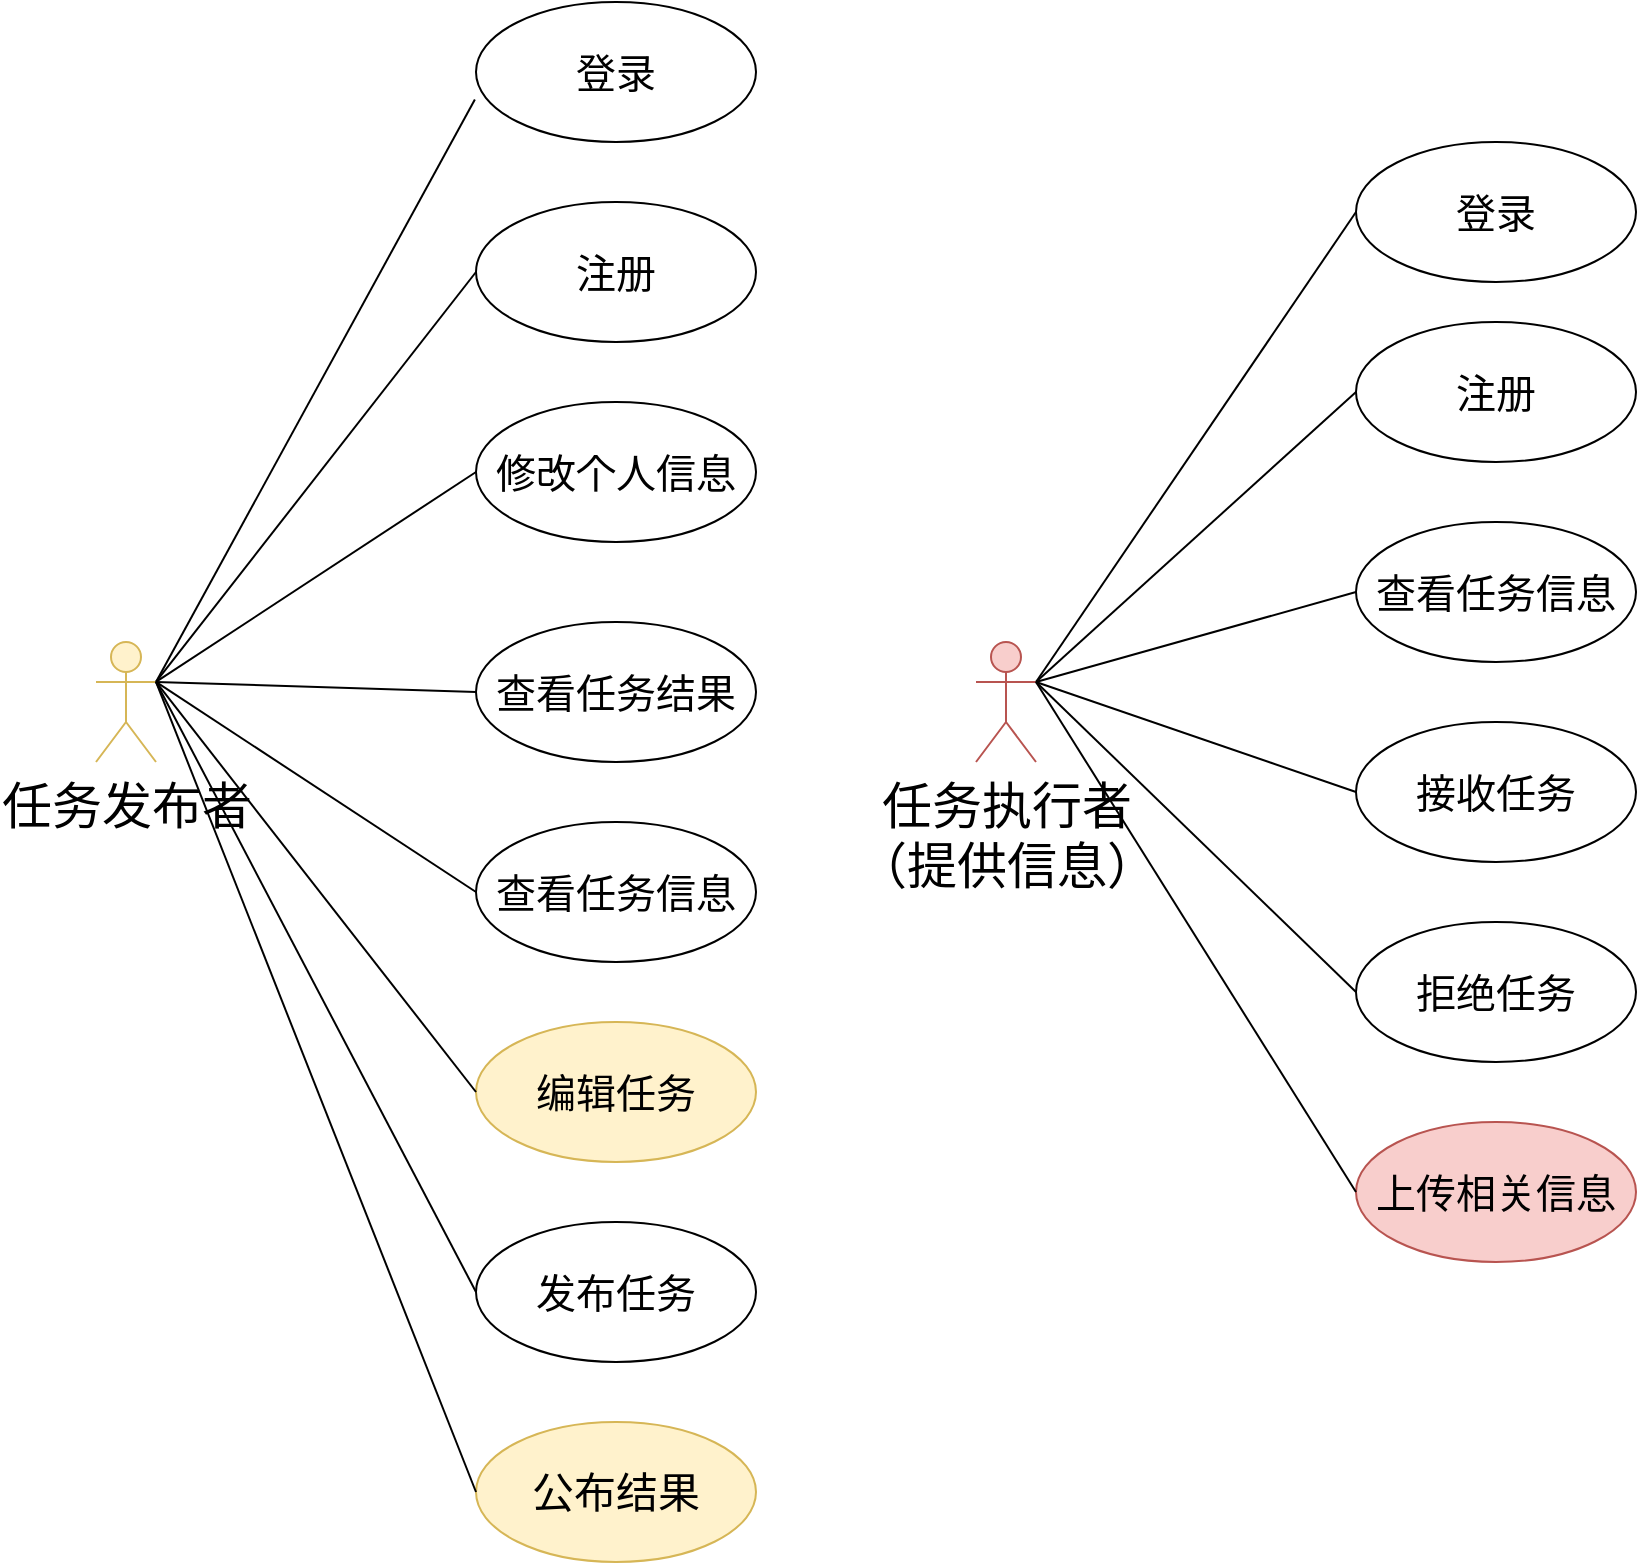 <mxfile version="22.1.11" type="github">
  <diagram name="第 1 页" id="q8IZRaRzwTVAQOV0xiec">
    <mxGraphModel dx="1829" dy="543" grid="1" gridSize="10" guides="1" tooltips="1" connect="1" arrows="0" fold="1" page="1" pageScale="1" pageWidth="827" pageHeight="1169" math="0" shadow="0">
      <root>
        <mxCell id="0" />
        <mxCell id="1" parent="0" />
        <mxCell id="2GdTtLGjtlX9U82-Q6n6-33" style="rounded=0;orthogonalLoop=1;jettySize=auto;html=1;exitX=1;exitY=0.333;exitDx=0;exitDy=0;exitPerimeter=0;entryX=0;entryY=0.5;entryDx=0;entryDy=0;endArrow=none;endFill=0;" parent="1" source="Uy61JrXMBSOCwjgCCLbL-1" target="2GdTtLGjtlX9U82-Q6n6-1" edge="1">
          <mxGeometry relative="1" as="geometry" />
        </mxCell>
        <mxCell id="Uy61JrXMBSOCwjgCCLbL-1" value="任务执行者&lt;br style=&quot;font-size: 25px;&quot;&gt;（提供信息）" style="shape=umlActor;verticalLabelPosition=bottom;verticalAlign=top;html=1;outlineConnect=0;fillColor=#f8cecc;strokeColor=#b85450;fontSize=25;" parent="1" vertex="1">
          <mxGeometry x="480" y="410" width="30" height="60" as="geometry" />
        </mxCell>
        <mxCell id="2GdTtLGjtlX9U82-Q6n6-1" value="登录" style="ellipse;whiteSpace=wrap;html=1;fontSize=20;" parent="1" vertex="1">
          <mxGeometry x="670" y="160" width="140" height="70" as="geometry" />
        </mxCell>
        <mxCell id="2GdTtLGjtlX9U82-Q6n6-2" value="注册" style="ellipse;whiteSpace=wrap;html=1;fontSize=20;" parent="1" vertex="1">
          <mxGeometry x="670" y="250" width="140" height="70" as="geometry" />
        </mxCell>
        <mxCell id="2GdTtLGjtlX9U82-Q6n6-3" value="查看任务信息" style="ellipse;whiteSpace=wrap;html=1;fontSize=20;" parent="1" vertex="1">
          <mxGeometry x="670" y="350" width="140" height="70" as="geometry" />
        </mxCell>
        <mxCell id="2GdTtLGjtlX9U82-Q6n6-4" value="接收任务" style="ellipse;whiteSpace=wrap;html=1;fontSize=20;" parent="1" vertex="1">
          <mxGeometry x="670" y="450" width="140" height="70" as="geometry" />
        </mxCell>
        <mxCell id="2GdTtLGjtlX9U82-Q6n6-5" value="拒绝任务" style="ellipse;whiteSpace=wrap;html=1;fontSize=20;" parent="1" vertex="1">
          <mxGeometry x="670" y="550" width="140" height="70" as="geometry" />
        </mxCell>
        <mxCell id="2GdTtLGjtlX9U82-Q6n6-8" value="上传相关信息" style="ellipse;whiteSpace=wrap;html=1;fillColor=#f8cecc;strokeColor=#b85450;fontSize=20;" parent="1" vertex="1">
          <mxGeometry x="670" y="650" width="140" height="70" as="geometry" />
        </mxCell>
        <mxCell id="2GdTtLGjtlX9U82-Q6n6-26" style="rounded=0;orthogonalLoop=1;jettySize=auto;html=1;exitX=1;exitY=0.333;exitDx=0;exitDy=0;exitPerimeter=0;endArrow=none;endFill=0;entryX=0;entryY=0.5;entryDx=0;entryDy=0;" parent="1" source="2GdTtLGjtlX9U82-Q6n6-9" target="2GdTtLGjtlX9U82-Q6n6-13" edge="1">
          <mxGeometry relative="1" as="geometry" />
        </mxCell>
        <mxCell id="2GdTtLGjtlX9U82-Q6n6-9" value="任务发布者" style="shape=umlActor;verticalLabelPosition=bottom;verticalAlign=top;html=1;fillColor=#fff2cc;strokeColor=#d6b656;fontSize=25;" parent="1" vertex="1">
          <mxGeometry x="40" y="410" width="30" height="60" as="geometry" />
        </mxCell>
        <mxCell id="2GdTtLGjtlX9U82-Q6n6-10" value="登录" style="ellipse;whiteSpace=wrap;html=1;fontSize=20;" parent="1" vertex="1">
          <mxGeometry x="230" y="90" width="140" height="70" as="geometry" />
        </mxCell>
        <mxCell id="2GdTtLGjtlX9U82-Q6n6-13" value="注册" style="ellipse;whiteSpace=wrap;html=1;fontSize=20;" parent="1" vertex="1">
          <mxGeometry x="230" y="190" width="140" height="70" as="geometry" />
        </mxCell>
        <mxCell id="2GdTtLGjtlX9U82-Q6n6-15" value="修改个人信息" style="ellipse;whiteSpace=wrap;html=1;fontSize=20;" parent="1" vertex="1">
          <mxGeometry x="230" y="290" width="140" height="70" as="geometry" />
        </mxCell>
        <mxCell id="2GdTtLGjtlX9U82-Q6n6-16" value="查看任务结果" style="ellipse;whiteSpace=wrap;html=1;fontSize=20;" parent="1" vertex="1">
          <mxGeometry x="230" y="400" width="140" height="70" as="geometry" />
        </mxCell>
        <mxCell id="2GdTtLGjtlX9U82-Q6n6-17" value="查看任务信息" style="ellipse;whiteSpace=wrap;html=1;fontSize=20;" parent="1" vertex="1">
          <mxGeometry x="230" y="500" width="140" height="70" as="geometry" />
        </mxCell>
        <mxCell id="2GdTtLGjtlX9U82-Q6n6-19" value="发布任务" style="ellipse;whiteSpace=wrap;html=1;fontSize=20;" parent="1" vertex="1">
          <mxGeometry x="230" y="700" width="140" height="70" as="geometry" />
        </mxCell>
        <mxCell id="2GdTtLGjtlX9U82-Q6n6-20" value="公布结果" style="ellipse;whiteSpace=wrap;html=1;fontSize=21;fillColor=#fff2cc;strokeColor=#d6b656;" parent="1" vertex="1">
          <mxGeometry x="230" y="800" width="140" height="70" as="geometry" />
        </mxCell>
        <mxCell id="2GdTtLGjtlX9U82-Q6n6-21" value="编辑任务" style="ellipse;whiteSpace=wrap;html=1;fillColor=#fff2cc;strokeColor=#d6b656;fontSize=20;" parent="1" vertex="1">
          <mxGeometry x="230" y="600" width="140" height="70" as="geometry" />
        </mxCell>
        <mxCell id="2GdTtLGjtlX9U82-Q6n6-22" style="rounded=0;orthogonalLoop=1;jettySize=auto;html=1;entryX=-0.004;entryY=0.697;entryDx=0;entryDy=0;entryPerimeter=0;endArrow=none;endFill=0;exitX=1;exitY=0.333;exitDx=0;exitDy=0;exitPerimeter=0;" parent="1" source="2GdTtLGjtlX9U82-Q6n6-9" target="2GdTtLGjtlX9U82-Q6n6-10" edge="1">
          <mxGeometry relative="1" as="geometry" />
        </mxCell>
        <mxCell id="2GdTtLGjtlX9U82-Q6n6-27" style="rounded=0;orthogonalLoop=1;jettySize=auto;html=1;exitX=1;exitY=0.333;exitDx=0;exitDy=0;exitPerimeter=0;endArrow=none;endFill=0;entryX=0;entryY=0.5;entryDx=0;entryDy=0;" parent="1" source="2GdTtLGjtlX9U82-Q6n6-9" target="2GdTtLGjtlX9U82-Q6n6-17" edge="1">
          <mxGeometry relative="1" as="geometry">
            <mxPoint x="140" y="230" as="sourcePoint" />
            <mxPoint x="243" y="245" as="targetPoint" />
          </mxGeometry>
        </mxCell>
        <mxCell id="2GdTtLGjtlX9U82-Q6n6-28" style="rounded=0;orthogonalLoop=1;jettySize=auto;html=1;exitX=1;exitY=0.333;exitDx=0;exitDy=0;exitPerimeter=0;endArrow=none;endFill=0;entryX=0;entryY=0.5;entryDx=0;entryDy=0;" parent="1" source="2GdTtLGjtlX9U82-Q6n6-9" target="2GdTtLGjtlX9U82-Q6n6-16" edge="1">
          <mxGeometry relative="1" as="geometry">
            <mxPoint x="150" y="240" as="sourcePoint" />
            <mxPoint x="253" y="255" as="targetPoint" />
          </mxGeometry>
        </mxCell>
        <mxCell id="2GdTtLGjtlX9U82-Q6n6-29" style="rounded=0;orthogonalLoop=1;jettySize=auto;html=1;exitX=1;exitY=0.333;exitDx=0;exitDy=0;exitPerimeter=0;endArrow=none;endFill=0;entryX=0;entryY=0.5;entryDx=0;entryDy=0;" parent="1" source="2GdTtLGjtlX9U82-Q6n6-9" target="2GdTtLGjtlX9U82-Q6n6-15" edge="1">
          <mxGeometry relative="1" as="geometry">
            <mxPoint x="160" y="250" as="sourcePoint" />
            <mxPoint x="263" y="265" as="targetPoint" />
          </mxGeometry>
        </mxCell>
        <mxCell id="2GdTtLGjtlX9U82-Q6n6-30" style="rounded=0;orthogonalLoop=1;jettySize=auto;html=1;exitX=1;exitY=0.333;exitDx=0;exitDy=0;exitPerimeter=0;endArrow=none;endFill=0;entryX=0;entryY=0.5;entryDx=0;entryDy=0;" parent="1" source="2GdTtLGjtlX9U82-Q6n6-9" target="2GdTtLGjtlX9U82-Q6n6-21" edge="1">
          <mxGeometry relative="1" as="geometry">
            <mxPoint x="140" y="230" as="sourcePoint" />
            <mxPoint x="240" y="605" as="targetPoint" />
          </mxGeometry>
        </mxCell>
        <mxCell id="2GdTtLGjtlX9U82-Q6n6-31" style="rounded=0;orthogonalLoop=1;jettySize=auto;html=1;exitX=1;exitY=0.333;exitDx=0;exitDy=0;exitPerimeter=0;endArrow=none;endFill=0;entryX=0;entryY=0.5;entryDx=0;entryDy=0;" parent="1" source="2GdTtLGjtlX9U82-Q6n6-9" target="2GdTtLGjtlX9U82-Q6n6-19" edge="1">
          <mxGeometry relative="1" as="geometry">
            <mxPoint x="140" y="230" as="sourcePoint" />
            <mxPoint x="240" y="715" as="targetPoint" />
          </mxGeometry>
        </mxCell>
        <mxCell id="2GdTtLGjtlX9U82-Q6n6-32" style="rounded=0;orthogonalLoop=1;jettySize=auto;html=1;exitX=1;exitY=0.333;exitDx=0;exitDy=0;exitPerimeter=0;endArrow=none;endFill=0;entryX=0;entryY=0.5;entryDx=0;entryDy=0;" parent="1" source="2GdTtLGjtlX9U82-Q6n6-9" target="2GdTtLGjtlX9U82-Q6n6-20" edge="1">
          <mxGeometry relative="1" as="geometry">
            <mxPoint x="140" y="230" as="sourcePoint" />
            <mxPoint x="240" y="835" as="targetPoint" />
          </mxGeometry>
        </mxCell>
        <mxCell id="2GdTtLGjtlX9U82-Q6n6-34" style="rounded=0;orthogonalLoop=1;jettySize=auto;html=1;exitX=1;exitY=0.333;exitDx=0;exitDy=0;exitPerimeter=0;entryX=0;entryY=0.5;entryDx=0;entryDy=0;endArrow=none;endFill=0;" parent="1" source="Uy61JrXMBSOCwjgCCLbL-1" target="2GdTtLGjtlX9U82-Q6n6-2" edge="1">
          <mxGeometry relative="1" as="geometry">
            <mxPoint x="520" y="460" as="sourcePoint" />
            <mxPoint x="680" y="205" as="targetPoint" />
          </mxGeometry>
        </mxCell>
        <mxCell id="2GdTtLGjtlX9U82-Q6n6-35" style="rounded=0;orthogonalLoop=1;jettySize=auto;html=1;entryX=0;entryY=0.5;entryDx=0;entryDy=0;endArrow=none;endFill=0;exitX=1;exitY=0.333;exitDx=0;exitDy=0;exitPerimeter=0;" parent="1" source="Uy61JrXMBSOCwjgCCLbL-1" target="2GdTtLGjtlX9U82-Q6n6-3" edge="1">
          <mxGeometry relative="1" as="geometry">
            <mxPoint x="510" y="450" as="sourcePoint" />
            <mxPoint x="680" y="295" as="targetPoint" />
          </mxGeometry>
        </mxCell>
        <mxCell id="2GdTtLGjtlX9U82-Q6n6-36" style="rounded=0;orthogonalLoop=1;jettySize=auto;html=1;entryX=0;entryY=0.5;entryDx=0;entryDy=0;endArrow=none;endFill=0;exitX=1;exitY=0.333;exitDx=0;exitDy=0;exitPerimeter=0;" parent="1" source="Uy61JrXMBSOCwjgCCLbL-1" target="2GdTtLGjtlX9U82-Q6n6-4" edge="1">
          <mxGeometry relative="1" as="geometry">
            <mxPoint x="520" y="460" as="sourcePoint" />
            <mxPoint x="680" y="395" as="targetPoint" />
          </mxGeometry>
        </mxCell>
        <mxCell id="2GdTtLGjtlX9U82-Q6n6-37" style="rounded=0;orthogonalLoop=1;jettySize=auto;html=1;entryX=0;entryY=0.5;entryDx=0;entryDy=0;endArrow=none;endFill=0;exitX=1;exitY=0.333;exitDx=0;exitDy=0;exitPerimeter=0;" parent="1" source="Uy61JrXMBSOCwjgCCLbL-1" target="2GdTtLGjtlX9U82-Q6n6-5" edge="1">
          <mxGeometry relative="1" as="geometry">
            <mxPoint x="520" y="460" as="sourcePoint" />
            <mxPoint x="680" y="495" as="targetPoint" />
          </mxGeometry>
        </mxCell>
        <mxCell id="2GdTtLGjtlX9U82-Q6n6-38" style="rounded=0;orthogonalLoop=1;jettySize=auto;html=1;entryX=0;entryY=0.5;entryDx=0;entryDy=0;endArrow=none;endFill=0;exitX=1;exitY=0.333;exitDx=0;exitDy=0;exitPerimeter=0;" parent="1" source="Uy61JrXMBSOCwjgCCLbL-1" target="2GdTtLGjtlX9U82-Q6n6-8" edge="1">
          <mxGeometry relative="1" as="geometry">
            <mxPoint x="520" y="460" as="sourcePoint" />
            <mxPoint x="680" y="595" as="targetPoint" />
          </mxGeometry>
        </mxCell>
      </root>
    </mxGraphModel>
  </diagram>
</mxfile>
